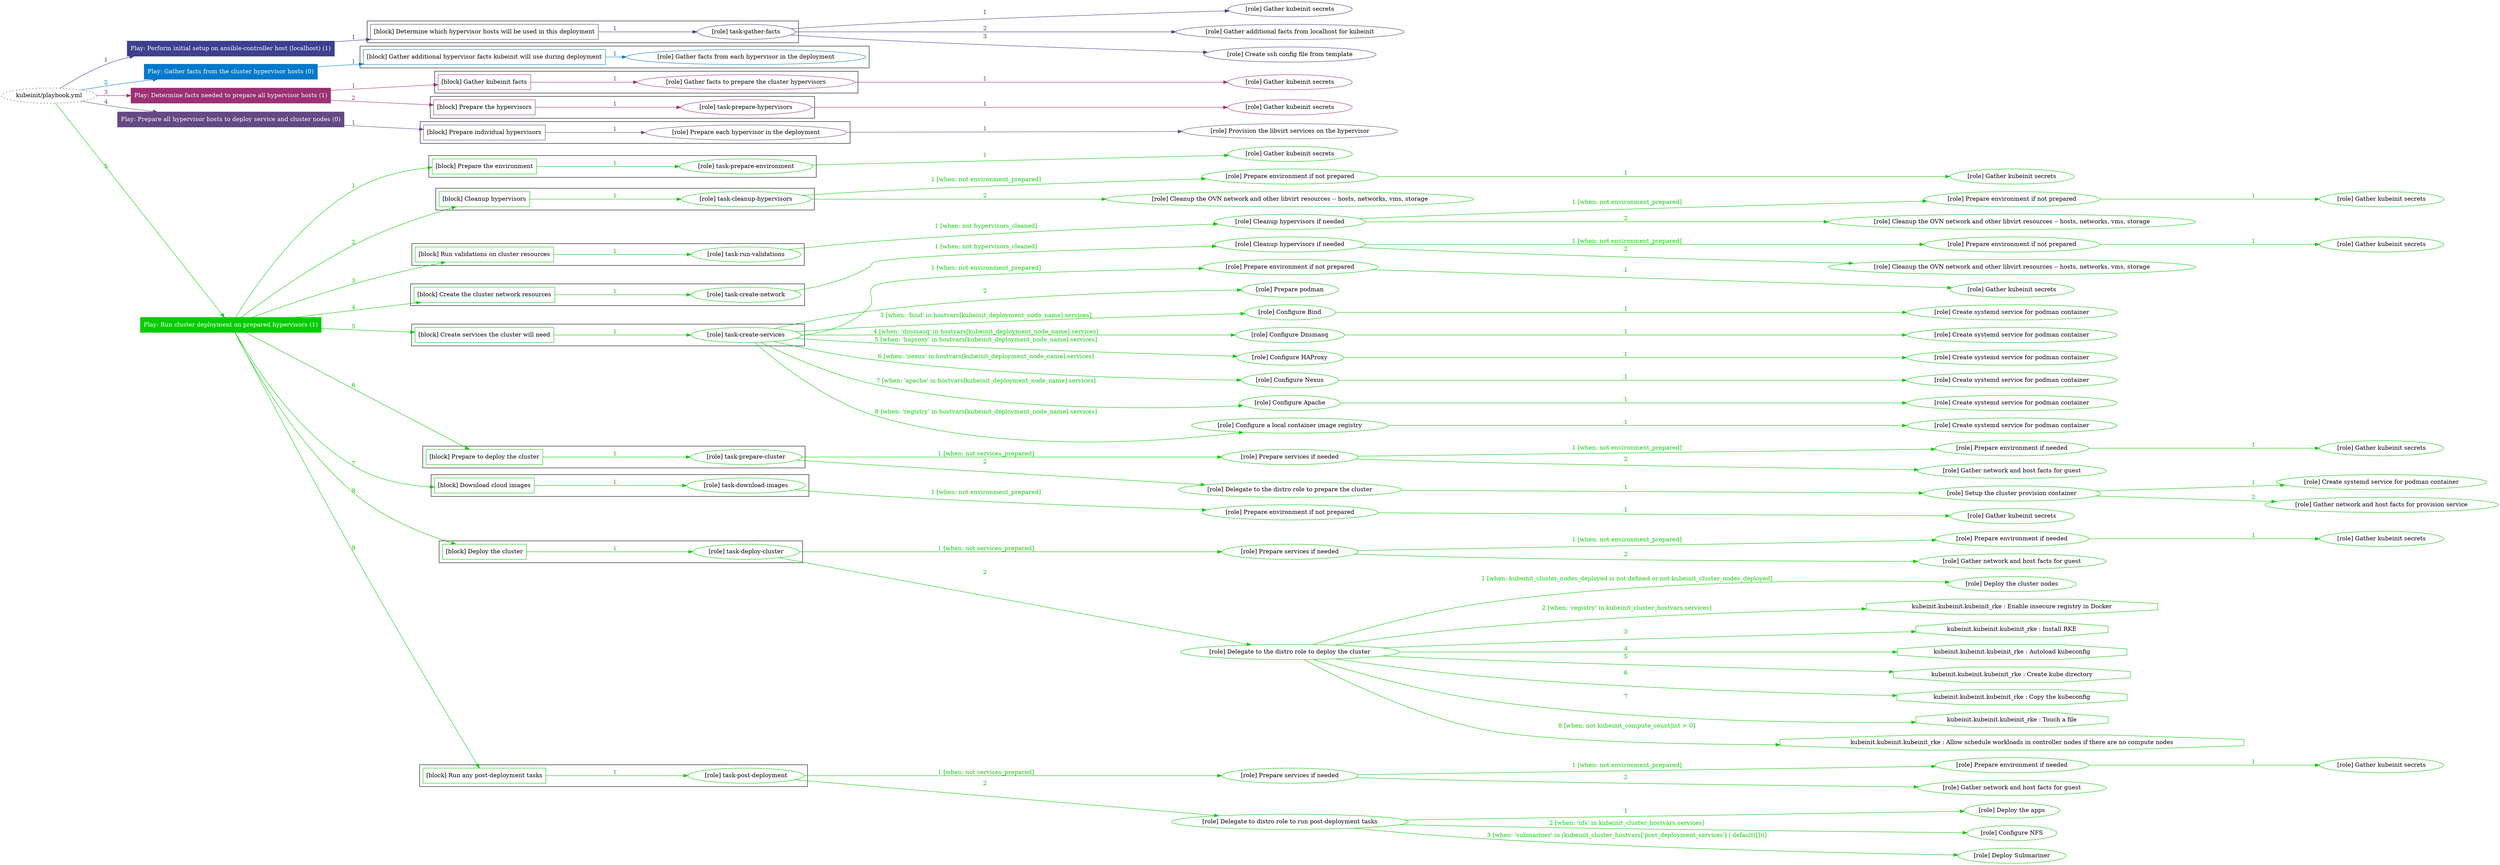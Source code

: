 digraph {
	graph [concentrate=true ordering=in rankdir=LR ratio=fill]
	edge [esep=5 sep=10]
	"kubeinit/playbook.yml" [URL="/home/runner/work/kubeinit/kubeinit/kubeinit/playbook.yml" id=playbook_dd13a96d style=dotted]
	play_e25d32f4 [label="Play: Perform initial setup on ansible-controller host (localhost) (1)" URL="/home/runner/work/kubeinit/kubeinit/kubeinit/playbook.yml" color="#3d408f" fontcolor="#ffffff" id=play_e25d32f4 shape=box style=filled tooltip=localhost]
	"kubeinit/playbook.yml" -> play_e25d32f4 [label="1 " color="#3d408f" fontcolor="#3d408f" id=edge_9eab0187 labeltooltip="1 " tooltip="1 "]
	subgraph "Gather kubeinit secrets" {
		role_1b310076 [label="[role] Gather kubeinit secrets" URL="/home/runner/.ansible/collections/ansible_collections/kubeinit/kubeinit/roles/kubeinit_prepare/tasks/build_hypervisors_group.yml" color="#3d408f" id=role_1b310076 tooltip="Gather kubeinit secrets"]
	}
	subgraph "Gather additional facts from localhost for kubeinit" {
		role_0626b41b [label="[role] Gather additional facts from localhost for kubeinit" URL="/home/runner/.ansible/collections/ansible_collections/kubeinit/kubeinit/roles/kubeinit_prepare/tasks/build_hypervisors_group.yml" color="#3d408f" id=role_0626b41b tooltip="Gather additional facts from localhost for kubeinit"]
	}
	subgraph "Create ssh config file from template" {
		role_d8219a87 [label="[role] Create ssh config file from template" URL="/home/runner/.ansible/collections/ansible_collections/kubeinit/kubeinit/roles/kubeinit_prepare/tasks/build_hypervisors_group.yml" color="#3d408f" id=role_d8219a87 tooltip="Create ssh config file from template"]
	}
	subgraph "task-gather-facts" {
		role_53ac47ba [label="[role] task-gather-facts" URL="/home/runner/work/kubeinit/kubeinit/kubeinit/playbook.yml" color="#3d408f" id=role_53ac47ba tooltip="task-gather-facts"]
		role_53ac47ba -> role_1b310076 [label="1 " color="#3d408f" fontcolor="#3d408f" id=edge_cb0bb672 labeltooltip="1 " tooltip="1 "]
		role_53ac47ba -> role_0626b41b [label="2 " color="#3d408f" fontcolor="#3d408f" id=edge_661fdeee labeltooltip="2 " tooltip="2 "]
		role_53ac47ba -> role_d8219a87 [label="3 " color="#3d408f" fontcolor="#3d408f" id=edge_c86cb7a0 labeltooltip="3 " tooltip="3 "]
	}
	subgraph "Play: Perform initial setup on ansible-controller host (localhost) (1)" {
		play_e25d32f4 -> block_6df4f574 [label=1 color="#3d408f" fontcolor="#3d408f" id=edge_d4992868 labeltooltip=1 tooltip=1]
		subgraph cluster_block_6df4f574 {
			block_6df4f574 [label="[block] Determine which hypervisor hosts will be used in this deployment" URL="/home/runner/work/kubeinit/kubeinit/kubeinit/playbook.yml" color="#3d408f" id=block_6df4f574 labeltooltip="Determine which hypervisor hosts will be used in this deployment" shape=box tooltip="Determine which hypervisor hosts will be used in this deployment"]
			block_6df4f574 -> role_53ac47ba [label="1 " color="#3d408f" fontcolor="#3d408f" id=edge_98d18f46 labeltooltip="1 " tooltip="1 "]
		}
	}
	play_30403b63 [label="Play: Gather facts from the cluster hypervisor hosts (0)" URL="/home/runner/work/kubeinit/kubeinit/kubeinit/playbook.yml" color="#0279ca" fontcolor="#ffffff" id=play_30403b63 shape=box style=filled tooltip="Play: Gather facts from the cluster hypervisor hosts (0)"]
	"kubeinit/playbook.yml" -> play_30403b63 [label="2 " color="#0279ca" fontcolor="#0279ca" id=edge_756dd18e labeltooltip="2 " tooltip="2 "]
	subgraph "Gather facts from each hypervisor in the deployment" {
		role_f71b6e38 [label="[role] Gather facts from each hypervisor in the deployment" URL="/home/runner/work/kubeinit/kubeinit/kubeinit/playbook.yml" color="#0279ca" id=role_f71b6e38 tooltip="Gather facts from each hypervisor in the deployment"]
	}
	subgraph "Play: Gather facts from the cluster hypervisor hosts (0)" {
		play_30403b63 -> block_ecac76cf [label=1 color="#0279ca" fontcolor="#0279ca" id=edge_14c921c5 labeltooltip=1 tooltip=1]
		subgraph cluster_block_ecac76cf {
			block_ecac76cf [label="[block] Gather additional hypervisor facts kubeinit will use during deployment" URL="/home/runner/work/kubeinit/kubeinit/kubeinit/playbook.yml" color="#0279ca" id=block_ecac76cf labeltooltip="Gather additional hypervisor facts kubeinit will use during deployment" shape=box tooltip="Gather additional hypervisor facts kubeinit will use during deployment"]
			block_ecac76cf -> role_f71b6e38 [label="1 " color="#0279ca" fontcolor="#0279ca" id=edge_95464d2c labeltooltip="1 " tooltip="1 "]
		}
	}
	play_ac4359e3 [label="Play: Determine facts needed to prepare all hypervisor hosts (1)" URL="/home/runner/work/kubeinit/kubeinit/kubeinit/playbook.yml" color="#9b3173" fontcolor="#ffffff" id=play_ac4359e3 shape=box style=filled tooltip=localhost]
	"kubeinit/playbook.yml" -> play_ac4359e3 [label="3 " color="#9b3173" fontcolor="#9b3173" id=edge_ea1613a5 labeltooltip="3 " tooltip="3 "]
	subgraph "Gather kubeinit secrets" {
		role_bec5accf [label="[role] Gather kubeinit secrets" URL="/home/runner/.ansible/collections/ansible_collections/kubeinit/kubeinit/roles/kubeinit_prepare/tasks/gather_kubeinit_facts.yml" color="#9b3173" id=role_bec5accf tooltip="Gather kubeinit secrets"]
	}
	subgraph "Gather facts to prepare the cluster hypervisors" {
		role_94c835c4 [label="[role] Gather facts to prepare the cluster hypervisors" URL="/home/runner/work/kubeinit/kubeinit/kubeinit/playbook.yml" color="#9b3173" id=role_94c835c4 tooltip="Gather facts to prepare the cluster hypervisors"]
		role_94c835c4 -> role_bec5accf [label="1 " color="#9b3173" fontcolor="#9b3173" id=edge_62f70eda labeltooltip="1 " tooltip="1 "]
	}
	subgraph "Gather kubeinit secrets" {
		role_8a5ec5af [label="[role] Gather kubeinit secrets" URL="/home/runner/.ansible/collections/ansible_collections/kubeinit/kubeinit/roles/kubeinit_prepare/tasks/gather_kubeinit_facts.yml" color="#9b3173" id=role_8a5ec5af tooltip="Gather kubeinit secrets"]
	}
	subgraph "task-prepare-hypervisors" {
		role_50a1b7f5 [label="[role] task-prepare-hypervisors" URL="/home/runner/work/kubeinit/kubeinit/kubeinit/playbook.yml" color="#9b3173" id=role_50a1b7f5 tooltip="task-prepare-hypervisors"]
		role_50a1b7f5 -> role_8a5ec5af [label="1 " color="#9b3173" fontcolor="#9b3173" id=edge_9314cab4 labeltooltip="1 " tooltip="1 "]
	}
	subgraph "Play: Determine facts needed to prepare all hypervisor hosts (1)" {
		play_ac4359e3 -> block_842f3a30 [label=1 color="#9b3173" fontcolor="#9b3173" id=edge_13ab1c92 labeltooltip=1 tooltip=1]
		subgraph cluster_block_842f3a30 {
			block_842f3a30 [label="[block] Gather kubeinit facts" URL="/home/runner/work/kubeinit/kubeinit/kubeinit/playbook.yml" color="#9b3173" id=block_842f3a30 labeltooltip="Gather kubeinit facts" shape=box tooltip="Gather kubeinit facts"]
			block_842f3a30 -> role_94c835c4 [label="1 " color="#9b3173" fontcolor="#9b3173" id=edge_0db02ead labeltooltip="1 " tooltip="1 "]
		}
		play_ac4359e3 -> block_37f26d23 [label=2 color="#9b3173" fontcolor="#9b3173" id=edge_3d7ee1e7 labeltooltip=2 tooltip=2]
		subgraph cluster_block_37f26d23 {
			block_37f26d23 [label="[block] Prepare the hypervisors" URL="/home/runner/work/kubeinit/kubeinit/kubeinit/playbook.yml" color="#9b3173" id=block_37f26d23 labeltooltip="Prepare the hypervisors" shape=box tooltip="Prepare the hypervisors"]
			block_37f26d23 -> role_50a1b7f5 [label="1 " color="#9b3173" fontcolor="#9b3173" id=edge_90ae55a8 labeltooltip="1 " tooltip="1 "]
		}
	}
	play_71723f31 [label="Play: Prepare all hypervisor hosts to deploy service and cluster nodes (0)" URL="/home/runner/work/kubeinit/kubeinit/kubeinit/playbook.yml" color="#644983" fontcolor="#ffffff" id=play_71723f31 shape=box style=filled tooltip="Play: Prepare all hypervisor hosts to deploy service and cluster nodes (0)"]
	"kubeinit/playbook.yml" -> play_71723f31 [label="4 " color="#644983" fontcolor="#644983" id=edge_8fbaa8e9 labeltooltip="4 " tooltip="4 "]
	subgraph "Provision the libvirt services on the hypervisor" {
		role_49337671 [label="[role] Provision the libvirt services on the hypervisor" URL="/home/runner/.ansible/collections/ansible_collections/kubeinit/kubeinit/roles/kubeinit_prepare/tasks/prepare_hypervisor.yml" color="#644983" id=role_49337671 tooltip="Provision the libvirt services on the hypervisor"]
	}
	subgraph "Prepare each hypervisor in the deployment" {
		role_d9871e44 [label="[role] Prepare each hypervisor in the deployment" URL="/home/runner/work/kubeinit/kubeinit/kubeinit/playbook.yml" color="#644983" id=role_d9871e44 tooltip="Prepare each hypervisor in the deployment"]
		role_d9871e44 -> role_49337671 [label="1 " color="#644983" fontcolor="#644983" id=edge_de97b7fc labeltooltip="1 " tooltip="1 "]
	}
	subgraph "Play: Prepare all hypervisor hosts to deploy service and cluster nodes (0)" {
		play_71723f31 -> block_5c694257 [label=1 color="#644983" fontcolor="#644983" id=edge_bfb4a1b1 labeltooltip=1 tooltip=1]
		subgraph cluster_block_5c694257 {
			block_5c694257 [label="[block] Prepare individual hypervisors" URL="/home/runner/work/kubeinit/kubeinit/kubeinit/playbook.yml" color="#644983" id=block_5c694257 labeltooltip="Prepare individual hypervisors" shape=box tooltip="Prepare individual hypervisors"]
			block_5c694257 -> role_d9871e44 [label="1 " color="#644983" fontcolor="#644983" id=edge_be101129 labeltooltip="1 " tooltip="1 "]
		}
	}
	play_550b7b8a [label="Play: Run cluster deployment on prepared hypervisors (1)" URL="/home/runner/work/kubeinit/kubeinit/kubeinit/playbook.yml" color="#06cb01" fontcolor="#ffffff" id=play_550b7b8a shape=box style=filled tooltip=localhost]
	"kubeinit/playbook.yml" -> play_550b7b8a [label="5 " color="#06cb01" fontcolor="#06cb01" id=edge_cf6b398d labeltooltip="5 " tooltip="5 "]
	subgraph "Gather kubeinit secrets" {
		role_6b8bce47 [label="[role] Gather kubeinit secrets" URL="/home/runner/.ansible/collections/ansible_collections/kubeinit/kubeinit/roles/kubeinit_prepare/tasks/gather_kubeinit_facts.yml" color="#06cb01" id=role_6b8bce47 tooltip="Gather kubeinit secrets"]
	}
	subgraph "task-prepare-environment" {
		role_635d8f4b [label="[role] task-prepare-environment" URL="/home/runner/work/kubeinit/kubeinit/kubeinit/playbook.yml" color="#06cb01" id=role_635d8f4b tooltip="task-prepare-environment"]
		role_635d8f4b -> role_6b8bce47 [label="1 " color="#06cb01" fontcolor="#06cb01" id=edge_530f541a labeltooltip="1 " tooltip="1 "]
	}
	subgraph "Gather kubeinit secrets" {
		role_cd2cf5df [label="[role] Gather kubeinit secrets" URL="/home/runner/.ansible/collections/ansible_collections/kubeinit/kubeinit/roles/kubeinit_prepare/tasks/gather_kubeinit_facts.yml" color="#06cb01" id=role_cd2cf5df tooltip="Gather kubeinit secrets"]
	}
	subgraph "Prepare environment if not prepared" {
		role_f3292e38 [label="[role] Prepare environment if not prepared" URL="/home/runner/.ansible/collections/ansible_collections/kubeinit/kubeinit/roles/kubeinit_prepare/tasks/cleanup_hypervisors.yml" color="#06cb01" id=role_f3292e38 tooltip="Prepare environment if not prepared"]
		role_f3292e38 -> role_cd2cf5df [label="1 " color="#06cb01" fontcolor="#06cb01" id=edge_21ce8d68 labeltooltip="1 " tooltip="1 "]
	}
	subgraph "Cleanup the OVN network and other libvirt resources -- hosts, networks, vms, storage" {
		role_efd11728 [label="[role] Cleanup the OVN network and other libvirt resources -- hosts, networks, vms, storage" URL="/home/runner/.ansible/collections/ansible_collections/kubeinit/kubeinit/roles/kubeinit_prepare/tasks/cleanup_hypervisors.yml" color="#06cb01" id=role_efd11728 tooltip="Cleanup the OVN network and other libvirt resources -- hosts, networks, vms, storage"]
	}
	subgraph "task-cleanup-hypervisors" {
		role_32f7c464 [label="[role] task-cleanup-hypervisors" URL="/home/runner/work/kubeinit/kubeinit/kubeinit/playbook.yml" color="#06cb01" id=role_32f7c464 tooltip="task-cleanup-hypervisors"]
		role_32f7c464 -> role_f3292e38 [label="1 [when: not environment_prepared]" color="#06cb01" fontcolor="#06cb01" id=edge_bd716f53 labeltooltip="1 [when: not environment_prepared]" tooltip="1 [when: not environment_prepared]"]
		role_32f7c464 -> role_efd11728 [label="2 " color="#06cb01" fontcolor="#06cb01" id=edge_d58b886f labeltooltip="2 " tooltip="2 "]
	}
	subgraph "Gather kubeinit secrets" {
		role_21447e34 [label="[role] Gather kubeinit secrets" URL="/home/runner/.ansible/collections/ansible_collections/kubeinit/kubeinit/roles/kubeinit_prepare/tasks/gather_kubeinit_facts.yml" color="#06cb01" id=role_21447e34 tooltip="Gather kubeinit secrets"]
	}
	subgraph "Prepare environment if not prepared" {
		role_13b712a5 [label="[role] Prepare environment if not prepared" URL="/home/runner/.ansible/collections/ansible_collections/kubeinit/kubeinit/roles/kubeinit_prepare/tasks/cleanup_hypervisors.yml" color="#06cb01" id=role_13b712a5 tooltip="Prepare environment if not prepared"]
		role_13b712a5 -> role_21447e34 [label="1 " color="#06cb01" fontcolor="#06cb01" id=edge_1f409f84 labeltooltip="1 " tooltip="1 "]
	}
	subgraph "Cleanup the OVN network and other libvirt resources -- hosts, networks, vms, storage" {
		role_5379f30f [label="[role] Cleanup the OVN network and other libvirt resources -- hosts, networks, vms, storage" URL="/home/runner/.ansible/collections/ansible_collections/kubeinit/kubeinit/roles/kubeinit_prepare/tasks/cleanup_hypervisors.yml" color="#06cb01" id=role_5379f30f tooltip="Cleanup the OVN network and other libvirt resources -- hosts, networks, vms, storage"]
	}
	subgraph "Cleanup hypervisors if needed" {
		role_7c046f66 [label="[role] Cleanup hypervisors if needed" URL="/home/runner/.ansible/collections/ansible_collections/kubeinit/kubeinit/roles/kubeinit_validations/tasks/main.yml" color="#06cb01" id=role_7c046f66 tooltip="Cleanup hypervisors if needed"]
		role_7c046f66 -> role_13b712a5 [label="1 [when: not environment_prepared]" color="#06cb01" fontcolor="#06cb01" id=edge_dca752ed labeltooltip="1 [when: not environment_prepared]" tooltip="1 [when: not environment_prepared]"]
		role_7c046f66 -> role_5379f30f [label="2 " color="#06cb01" fontcolor="#06cb01" id=edge_1900b25a labeltooltip="2 " tooltip="2 "]
	}
	subgraph "task-run-validations" {
		role_aa4e4570 [label="[role] task-run-validations" URL="/home/runner/work/kubeinit/kubeinit/kubeinit/playbook.yml" color="#06cb01" id=role_aa4e4570 tooltip="task-run-validations"]
		role_aa4e4570 -> role_7c046f66 [label="1 [when: not hypervisors_cleaned]" color="#06cb01" fontcolor="#06cb01" id=edge_21a1d8b5 labeltooltip="1 [when: not hypervisors_cleaned]" tooltip="1 [when: not hypervisors_cleaned]"]
	}
	subgraph "Gather kubeinit secrets" {
		role_4282fad2 [label="[role] Gather kubeinit secrets" URL="/home/runner/.ansible/collections/ansible_collections/kubeinit/kubeinit/roles/kubeinit_prepare/tasks/gather_kubeinit_facts.yml" color="#06cb01" id=role_4282fad2 tooltip="Gather kubeinit secrets"]
	}
	subgraph "Prepare environment if not prepared" {
		role_b43d75c7 [label="[role] Prepare environment if not prepared" URL="/home/runner/.ansible/collections/ansible_collections/kubeinit/kubeinit/roles/kubeinit_prepare/tasks/cleanup_hypervisors.yml" color="#06cb01" id=role_b43d75c7 tooltip="Prepare environment if not prepared"]
		role_b43d75c7 -> role_4282fad2 [label="1 " color="#06cb01" fontcolor="#06cb01" id=edge_94349e9b labeltooltip="1 " tooltip="1 "]
	}
	subgraph "Cleanup the OVN network and other libvirt resources -- hosts, networks, vms, storage" {
		role_aba0a3f5 [label="[role] Cleanup the OVN network and other libvirt resources -- hosts, networks, vms, storage" URL="/home/runner/.ansible/collections/ansible_collections/kubeinit/kubeinit/roles/kubeinit_prepare/tasks/cleanup_hypervisors.yml" color="#06cb01" id=role_aba0a3f5 tooltip="Cleanup the OVN network and other libvirt resources -- hosts, networks, vms, storage"]
	}
	subgraph "Cleanup hypervisors if needed" {
		role_3d246b2a [label="[role] Cleanup hypervisors if needed" URL="/home/runner/.ansible/collections/ansible_collections/kubeinit/kubeinit/roles/kubeinit_libvirt/tasks/create_network.yml" color="#06cb01" id=role_3d246b2a tooltip="Cleanup hypervisors if needed"]
		role_3d246b2a -> role_b43d75c7 [label="1 [when: not environment_prepared]" color="#06cb01" fontcolor="#06cb01" id=edge_2ededbf6 labeltooltip="1 [when: not environment_prepared]" tooltip="1 [when: not environment_prepared]"]
		role_3d246b2a -> role_aba0a3f5 [label="2 " color="#06cb01" fontcolor="#06cb01" id=edge_8f486ccd labeltooltip="2 " tooltip="2 "]
	}
	subgraph "task-create-network" {
		role_0274b2ff [label="[role] task-create-network" URL="/home/runner/work/kubeinit/kubeinit/kubeinit/playbook.yml" color="#06cb01" id=role_0274b2ff tooltip="task-create-network"]
		role_0274b2ff -> role_3d246b2a [label="1 [when: not hypervisors_cleaned]" color="#06cb01" fontcolor="#06cb01" id=edge_020156b6 labeltooltip="1 [when: not hypervisors_cleaned]" tooltip="1 [when: not hypervisors_cleaned]"]
	}
	subgraph "Gather kubeinit secrets" {
		role_c05daab5 [label="[role] Gather kubeinit secrets" URL="/home/runner/.ansible/collections/ansible_collections/kubeinit/kubeinit/roles/kubeinit_prepare/tasks/gather_kubeinit_facts.yml" color="#06cb01" id=role_c05daab5 tooltip="Gather kubeinit secrets"]
	}
	subgraph "Prepare environment if not prepared" {
		role_e8301643 [label="[role] Prepare environment if not prepared" URL="/home/runner/.ansible/collections/ansible_collections/kubeinit/kubeinit/roles/kubeinit_services/tasks/main.yml" color="#06cb01" id=role_e8301643 tooltip="Prepare environment if not prepared"]
		role_e8301643 -> role_c05daab5 [label="1 " color="#06cb01" fontcolor="#06cb01" id=edge_bae2ee87 labeltooltip="1 " tooltip="1 "]
	}
	subgraph "Prepare podman" {
		role_98c6c895 [label="[role] Prepare podman" URL="/home/runner/.ansible/collections/ansible_collections/kubeinit/kubeinit/roles/kubeinit_services/tasks/00_create_service_pod.yml" color="#06cb01" id=role_98c6c895 tooltip="Prepare podman"]
	}
	subgraph "Create systemd service for podman container" {
		role_3098ed1c [label="[role] Create systemd service for podman container" URL="/home/runner/.ansible/collections/ansible_collections/kubeinit/kubeinit/roles/kubeinit_bind/tasks/main.yml" color="#06cb01" id=role_3098ed1c tooltip="Create systemd service for podman container"]
	}
	subgraph "Configure Bind" {
		role_5cdee46c [label="[role] Configure Bind" URL="/home/runner/.ansible/collections/ansible_collections/kubeinit/kubeinit/roles/kubeinit_services/tasks/start_services_containers.yml" color="#06cb01" id=role_5cdee46c tooltip="Configure Bind"]
		role_5cdee46c -> role_3098ed1c [label="1 " color="#06cb01" fontcolor="#06cb01" id=edge_5652b839 labeltooltip="1 " tooltip="1 "]
	}
	subgraph "Create systemd service for podman container" {
		role_76da8dbd [label="[role] Create systemd service for podman container" URL="/home/runner/.ansible/collections/ansible_collections/kubeinit/kubeinit/roles/kubeinit_dnsmasq/tasks/main.yml" color="#06cb01" id=role_76da8dbd tooltip="Create systemd service for podman container"]
	}
	subgraph "Configure Dnsmasq" {
		role_90fa0e0d [label="[role] Configure Dnsmasq" URL="/home/runner/.ansible/collections/ansible_collections/kubeinit/kubeinit/roles/kubeinit_services/tasks/start_services_containers.yml" color="#06cb01" id=role_90fa0e0d tooltip="Configure Dnsmasq"]
		role_90fa0e0d -> role_76da8dbd [label="1 " color="#06cb01" fontcolor="#06cb01" id=edge_bae96077 labeltooltip="1 " tooltip="1 "]
	}
	subgraph "Create systemd service for podman container" {
		role_b7976cc0 [label="[role] Create systemd service for podman container" URL="/home/runner/.ansible/collections/ansible_collections/kubeinit/kubeinit/roles/kubeinit_haproxy/tasks/main.yml" color="#06cb01" id=role_b7976cc0 tooltip="Create systemd service for podman container"]
	}
	subgraph "Configure HAProxy" {
		role_0bd14f9a [label="[role] Configure HAProxy" URL="/home/runner/.ansible/collections/ansible_collections/kubeinit/kubeinit/roles/kubeinit_services/tasks/start_services_containers.yml" color="#06cb01" id=role_0bd14f9a tooltip="Configure HAProxy"]
		role_0bd14f9a -> role_b7976cc0 [label="1 " color="#06cb01" fontcolor="#06cb01" id=edge_79456227 labeltooltip="1 " tooltip="1 "]
	}
	subgraph "Create systemd service for podman container" {
		role_4bc25ca9 [label="[role] Create systemd service for podman container" URL="/home/runner/.ansible/collections/ansible_collections/kubeinit/kubeinit/roles/kubeinit_nexus/tasks/main.yml" color="#06cb01" id=role_4bc25ca9 tooltip="Create systemd service for podman container"]
	}
	subgraph "Configure Nexus" {
		role_61630f6d [label="[role] Configure Nexus" URL="/home/runner/.ansible/collections/ansible_collections/kubeinit/kubeinit/roles/kubeinit_services/tasks/start_services_containers.yml" color="#06cb01" id=role_61630f6d tooltip="Configure Nexus"]
		role_61630f6d -> role_4bc25ca9 [label="1 " color="#06cb01" fontcolor="#06cb01" id=edge_d4611345 labeltooltip="1 " tooltip="1 "]
	}
	subgraph "Create systemd service for podman container" {
		role_e69484e1 [label="[role] Create systemd service for podman container" URL="/home/runner/.ansible/collections/ansible_collections/kubeinit/kubeinit/roles/kubeinit_apache/tasks/main.yml" color="#06cb01" id=role_e69484e1 tooltip="Create systemd service for podman container"]
	}
	subgraph "Configure Apache" {
		role_3775d50b [label="[role] Configure Apache" URL="/home/runner/.ansible/collections/ansible_collections/kubeinit/kubeinit/roles/kubeinit_services/tasks/start_services_containers.yml" color="#06cb01" id=role_3775d50b tooltip="Configure Apache"]
		role_3775d50b -> role_e69484e1 [label="1 " color="#06cb01" fontcolor="#06cb01" id=edge_d2100e0b labeltooltip="1 " tooltip="1 "]
	}
	subgraph "Create systemd service for podman container" {
		role_d153fef6 [label="[role] Create systemd service for podman container" URL="/home/runner/.ansible/collections/ansible_collections/kubeinit/kubeinit/roles/kubeinit_registry/tasks/main.yml" color="#06cb01" id=role_d153fef6 tooltip="Create systemd service for podman container"]
	}
	subgraph "Configure a local container image registry" {
		role_6b581653 [label="[role] Configure a local container image registry" URL="/home/runner/.ansible/collections/ansible_collections/kubeinit/kubeinit/roles/kubeinit_services/tasks/start_services_containers.yml" color="#06cb01" id=role_6b581653 tooltip="Configure a local container image registry"]
		role_6b581653 -> role_d153fef6 [label="1 " color="#06cb01" fontcolor="#06cb01" id=edge_964ce1e2 labeltooltip="1 " tooltip="1 "]
	}
	subgraph "task-create-services" {
		role_8f95aa67 [label="[role] task-create-services" URL="/home/runner/work/kubeinit/kubeinit/kubeinit/playbook.yml" color="#06cb01" id=role_8f95aa67 tooltip="task-create-services"]
		role_8f95aa67 -> role_e8301643 [label="1 [when: not environment_prepared]" color="#06cb01" fontcolor="#06cb01" id=edge_6e634d29 labeltooltip="1 [when: not environment_prepared]" tooltip="1 [when: not environment_prepared]"]
		role_8f95aa67 -> role_98c6c895 [label="2 " color="#06cb01" fontcolor="#06cb01" id=edge_59552a9c labeltooltip="2 " tooltip="2 "]
		role_8f95aa67 -> role_5cdee46c [label="3 [when: 'bind' in hostvars[kubeinit_deployment_node_name].services]" color="#06cb01" fontcolor="#06cb01" id=edge_73f93022 labeltooltip="3 [when: 'bind' in hostvars[kubeinit_deployment_node_name].services]" tooltip="3 [when: 'bind' in hostvars[kubeinit_deployment_node_name].services]"]
		role_8f95aa67 -> role_90fa0e0d [label="4 [when: 'dnsmasq' in hostvars[kubeinit_deployment_node_name].services]" color="#06cb01" fontcolor="#06cb01" id=edge_fd8c4439 labeltooltip="4 [when: 'dnsmasq' in hostvars[kubeinit_deployment_node_name].services]" tooltip="4 [when: 'dnsmasq' in hostvars[kubeinit_deployment_node_name].services]"]
		role_8f95aa67 -> role_0bd14f9a [label="5 [when: 'haproxy' in hostvars[kubeinit_deployment_node_name].services]" color="#06cb01" fontcolor="#06cb01" id=edge_ba01947f labeltooltip="5 [when: 'haproxy' in hostvars[kubeinit_deployment_node_name].services]" tooltip="5 [when: 'haproxy' in hostvars[kubeinit_deployment_node_name].services]"]
		role_8f95aa67 -> role_61630f6d [label="6 [when: 'nexus' in hostvars[kubeinit_deployment_node_name].services]" color="#06cb01" fontcolor="#06cb01" id=edge_2e5d860f labeltooltip="6 [when: 'nexus' in hostvars[kubeinit_deployment_node_name].services]" tooltip="6 [when: 'nexus' in hostvars[kubeinit_deployment_node_name].services]"]
		role_8f95aa67 -> role_3775d50b [label="7 [when: 'apache' in hostvars[kubeinit_deployment_node_name].services]" color="#06cb01" fontcolor="#06cb01" id=edge_f37f9d04 labeltooltip="7 [when: 'apache' in hostvars[kubeinit_deployment_node_name].services]" tooltip="7 [when: 'apache' in hostvars[kubeinit_deployment_node_name].services]"]
		role_8f95aa67 -> role_6b581653 [label="8 [when: 'registry' in hostvars[kubeinit_deployment_node_name].services]" color="#06cb01" fontcolor="#06cb01" id=edge_9e5ece16 labeltooltip="8 [when: 'registry' in hostvars[kubeinit_deployment_node_name].services]" tooltip="8 [when: 'registry' in hostvars[kubeinit_deployment_node_name].services]"]
	}
	subgraph "Gather kubeinit secrets" {
		role_db24503e [label="[role] Gather kubeinit secrets" URL="/home/runner/.ansible/collections/ansible_collections/kubeinit/kubeinit/roles/kubeinit_prepare/tasks/gather_kubeinit_facts.yml" color="#06cb01" id=role_db24503e tooltip="Gather kubeinit secrets"]
	}
	subgraph "Prepare environment if needed" {
		role_b2d9893e [label="[role] Prepare environment if needed" URL="/home/runner/.ansible/collections/ansible_collections/kubeinit/kubeinit/roles/kubeinit_services/tasks/prepare_services.yml" color="#06cb01" id=role_b2d9893e tooltip="Prepare environment if needed"]
		role_b2d9893e -> role_db24503e [label="1 " color="#06cb01" fontcolor="#06cb01" id=edge_1a08d63c labeltooltip="1 " tooltip="1 "]
	}
	subgraph "Gather network and host facts for guest" {
		role_e38627a0 [label="[role] Gather network and host facts for guest" URL="/home/runner/.ansible/collections/ansible_collections/kubeinit/kubeinit/roles/kubeinit_services/tasks/prepare_services.yml" color="#06cb01" id=role_e38627a0 tooltip="Gather network and host facts for guest"]
	}
	subgraph "Prepare services if needed" {
		role_9089a215 [label="[role] Prepare services if needed" URL="/home/runner/.ansible/collections/ansible_collections/kubeinit/kubeinit/roles/kubeinit_prepare/tasks/prepare_cluster.yml" color="#06cb01" id=role_9089a215 tooltip="Prepare services if needed"]
		role_9089a215 -> role_b2d9893e [label="1 [when: not environment_prepared]" color="#06cb01" fontcolor="#06cb01" id=edge_57ecd66a labeltooltip="1 [when: not environment_prepared]" tooltip="1 [when: not environment_prepared]"]
		role_9089a215 -> role_e38627a0 [label="2 " color="#06cb01" fontcolor="#06cb01" id=edge_08ec04ba labeltooltip="2 " tooltip="2 "]
	}
	subgraph "Create systemd service for podman container" {
		role_94ec8fda [label="[role] Create systemd service for podman container" URL="/home/runner/.ansible/collections/ansible_collections/kubeinit/kubeinit/roles/kubeinit_services/tasks/create_provision_container.yml" color="#06cb01" id=role_94ec8fda tooltip="Create systemd service for podman container"]
	}
	subgraph "Gather network and host facts for provision service" {
		role_8a225750 [label="[role] Gather network and host facts for provision service" URL="/home/runner/.ansible/collections/ansible_collections/kubeinit/kubeinit/roles/kubeinit_services/tasks/create_provision_container.yml" color="#06cb01" id=role_8a225750 tooltip="Gather network and host facts for provision service"]
	}
	subgraph "Setup the cluster provision container" {
		role_fecbeeef [label="[role] Setup the cluster provision container" URL="/home/runner/.ansible/collections/ansible_collections/kubeinit/kubeinit/roles/kubeinit_rke/tasks/prepare_cluster.yml" color="#06cb01" id=role_fecbeeef tooltip="Setup the cluster provision container"]
		role_fecbeeef -> role_94ec8fda [label="1 " color="#06cb01" fontcolor="#06cb01" id=edge_a53658f4 labeltooltip="1 " tooltip="1 "]
		role_fecbeeef -> role_8a225750 [label="2 " color="#06cb01" fontcolor="#06cb01" id=edge_27d75197 labeltooltip="2 " tooltip="2 "]
	}
	subgraph "Delegate to the distro role to prepare the cluster" {
		role_8c04a155 [label="[role] Delegate to the distro role to prepare the cluster" URL="/home/runner/.ansible/collections/ansible_collections/kubeinit/kubeinit/roles/kubeinit_prepare/tasks/prepare_cluster.yml" color="#06cb01" id=role_8c04a155 tooltip="Delegate to the distro role to prepare the cluster"]
		role_8c04a155 -> role_fecbeeef [label="1 " color="#06cb01" fontcolor="#06cb01" id=edge_f12884cf labeltooltip="1 " tooltip="1 "]
	}
	subgraph "task-prepare-cluster" {
		role_a7338d78 [label="[role] task-prepare-cluster" URL="/home/runner/work/kubeinit/kubeinit/kubeinit/playbook.yml" color="#06cb01" id=role_a7338d78 tooltip="task-prepare-cluster"]
		role_a7338d78 -> role_9089a215 [label="1 [when: not services_prepared]" color="#06cb01" fontcolor="#06cb01" id=edge_9d4aba20 labeltooltip="1 [when: not services_prepared]" tooltip="1 [when: not services_prepared]"]
		role_a7338d78 -> role_8c04a155 [label="2 " color="#06cb01" fontcolor="#06cb01" id=edge_791b8ff3 labeltooltip="2 " tooltip="2 "]
	}
	subgraph "Gather kubeinit secrets" {
		role_8d13515a [label="[role] Gather kubeinit secrets" URL="/home/runner/.ansible/collections/ansible_collections/kubeinit/kubeinit/roles/kubeinit_prepare/tasks/gather_kubeinit_facts.yml" color="#06cb01" id=role_8d13515a tooltip="Gather kubeinit secrets"]
	}
	subgraph "Prepare environment if not prepared" {
		role_bfc08fc5 [label="[role] Prepare environment if not prepared" URL="/home/runner/.ansible/collections/ansible_collections/kubeinit/kubeinit/roles/kubeinit_libvirt/tasks/download_cloud_images.yml" color="#06cb01" id=role_bfc08fc5 tooltip="Prepare environment if not prepared"]
		role_bfc08fc5 -> role_8d13515a [label="1 " color="#06cb01" fontcolor="#06cb01" id=edge_9a73efa1 labeltooltip="1 " tooltip="1 "]
	}
	subgraph "task-download-images" {
		role_dab424df [label="[role] task-download-images" URL="/home/runner/work/kubeinit/kubeinit/kubeinit/playbook.yml" color="#06cb01" id=role_dab424df tooltip="task-download-images"]
		role_dab424df -> role_bfc08fc5 [label="1 [when: not environment_prepared]" color="#06cb01" fontcolor="#06cb01" id=edge_2969e6b1 labeltooltip="1 [when: not environment_prepared]" tooltip="1 [when: not environment_prepared]"]
	}
	subgraph "Gather kubeinit secrets" {
		role_dcf8c28b [label="[role] Gather kubeinit secrets" URL="/home/runner/.ansible/collections/ansible_collections/kubeinit/kubeinit/roles/kubeinit_prepare/tasks/gather_kubeinit_facts.yml" color="#06cb01" id=role_dcf8c28b tooltip="Gather kubeinit secrets"]
	}
	subgraph "Prepare environment if needed" {
		role_988ef08d [label="[role] Prepare environment if needed" URL="/home/runner/.ansible/collections/ansible_collections/kubeinit/kubeinit/roles/kubeinit_services/tasks/prepare_services.yml" color="#06cb01" id=role_988ef08d tooltip="Prepare environment if needed"]
		role_988ef08d -> role_dcf8c28b [label="1 " color="#06cb01" fontcolor="#06cb01" id=edge_ae1d56b0 labeltooltip="1 " tooltip="1 "]
	}
	subgraph "Gather network and host facts for guest" {
		role_d1467898 [label="[role] Gather network and host facts for guest" URL="/home/runner/.ansible/collections/ansible_collections/kubeinit/kubeinit/roles/kubeinit_services/tasks/prepare_services.yml" color="#06cb01" id=role_d1467898 tooltip="Gather network and host facts for guest"]
	}
	subgraph "Prepare services if needed" {
		role_54bc111b [label="[role] Prepare services if needed" URL="/home/runner/.ansible/collections/ansible_collections/kubeinit/kubeinit/roles/kubeinit_prepare/tasks/deploy_cluster.yml" color="#06cb01" id=role_54bc111b tooltip="Prepare services if needed"]
		role_54bc111b -> role_988ef08d [label="1 [when: not environment_prepared]" color="#06cb01" fontcolor="#06cb01" id=edge_9ee76673 labeltooltip="1 [when: not environment_prepared]" tooltip="1 [when: not environment_prepared]"]
		role_54bc111b -> role_d1467898 [label="2 " color="#06cb01" fontcolor="#06cb01" id=edge_21c8e8d1 labeltooltip="2 " tooltip="2 "]
	}
	subgraph "Deploy the cluster nodes" {
		role_72cf9a01 [label="[role] Deploy the cluster nodes" URL="/home/runner/.ansible/collections/ansible_collections/kubeinit/kubeinit/roles/kubeinit_rke/tasks/main.yml" color="#06cb01" id=role_72cf9a01 tooltip="Deploy the cluster nodes"]
	}
	subgraph "Delegate to the distro role to deploy the cluster" {
		role_7f4633de [label="[role] Delegate to the distro role to deploy the cluster" URL="/home/runner/.ansible/collections/ansible_collections/kubeinit/kubeinit/roles/kubeinit_prepare/tasks/deploy_cluster.yml" color="#06cb01" id=role_7f4633de tooltip="Delegate to the distro role to deploy the cluster"]
		role_7f4633de -> role_72cf9a01 [label="1 [when: kubeinit_cluster_nodes_deployed is not defined or not kubeinit_cluster_nodes_deployed]" color="#06cb01" fontcolor="#06cb01" id=edge_2557b360 labeltooltip="1 [when: kubeinit_cluster_nodes_deployed is not defined or not kubeinit_cluster_nodes_deployed]" tooltip="1 [when: kubeinit_cluster_nodes_deployed is not defined or not kubeinit_cluster_nodes_deployed]"]
		task_fea1be7a [label="kubeinit.kubeinit.kubeinit_rke : Enable insecure registry in Docker" URL="/home/runner/.ansible/collections/ansible_collections/kubeinit/kubeinit/roles/kubeinit_rke/tasks/main.yml" color="#06cb01" id=task_fea1be7a shape=octagon tooltip="kubeinit.kubeinit.kubeinit_rke : Enable insecure registry in Docker"]
		role_7f4633de -> task_fea1be7a [label="2 [when: 'registry' in kubeinit_cluster_hostvars.services]" color="#06cb01" fontcolor="#06cb01" id=edge_38cc1e55 labeltooltip="2 [when: 'registry' in kubeinit_cluster_hostvars.services]" tooltip="2 [when: 'registry' in kubeinit_cluster_hostvars.services]"]
		task_e9f11750 [label="kubeinit.kubeinit.kubeinit_rke : Install RKE" URL="/home/runner/.ansible/collections/ansible_collections/kubeinit/kubeinit/roles/kubeinit_rke/tasks/main.yml" color="#06cb01" id=task_e9f11750 shape=octagon tooltip="kubeinit.kubeinit.kubeinit_rke : Install RKE"]
		role_7f4633de -> task_e9f11750 [label="3 " color="#06cb01" fontcolor="#06cb01" id=edge_ffa6f467 labeltooltip="3 " tooltip="3 "]
		task_c6167342 [label="kubeinit.kubeinit.kubeinit_rke : Autoload kubeconfig" URL="/home/runner/.ansible/collections/ansible_collections/kubeinit/kubeinit/roles/kubeinit_rke/tasks/main.yml" color="#06cb01" id=task_c6167342 shape=octagon tooltip="kubeinit.kubeinit.kubeinit_rke : Autoload kubeconfig"]
		role_7f4633de -> task_c6167342 [label="4 " color="#06cb01" fontcolor="#06cb01" id=edge_bd31e387 labeltooltip="4 " tooltip="4 "]
		task_8adf9b54 [label="kubeinit.kubeinit.kubeinit_rke : Create kube directory" URL="/home/runner/.ansible/collections/ansible_collections/kubeinit/kubeinit/roles/kubeinit_rke/tasks/main.yml" color="#06cb01" id=task_8adf9b54 shape=octagon tooltip="kubeinit.kubeinit.kubeinit_rke : Create kube directory"]
		role_7f4633de -> task_8adf9b54 [label="5 " color="#06cb01" fontcolor="#06cb01" id=edge_416a06ec labeltooltip="5 " tooltip="5 "]
		task_92b5010a [label="kubeinit.kubeinit.kubeinit_rke : Copy the kubeconfig" URL="/home/runner/.ansible/collections/ansible_collections/kubeinit/kubeinit/roles/kubeinit_rke/tasks/main.yml" color="#06cb01" id=task_92b5010a shape=octagon tooltip="kubeinit.kubeinit.kubeinit_rke : Copy the kubeconfig"]
		role_7f4633de -> task_92b5010a [label="6 " color="#06cb01" fontcolor="#06cb01" id=edge_bbe53250 labeltooltip="6 " tooltip="6 "]
		task_9cd7bdaf [label="kubeinit.kubeinit.kubeinit_rke : Touch a file" URL="/home/runner/.ansible/collections/ansible_collections/kubeinit/kubeinit/roles/kubeinit_rke/tasks/main.yml" color="#06cb01" id=task_9cd7bdaf shape=octagon tooltip="kubeinit.kubeinit.kubeinit_rke : Touch a file"]
		role_7f4633de -> task_9cd7bdaf [label="7 " color="#06cb01" fontcolor="#06cb01" id=edge_3d4feecd labeltooltip="7 " tooltip="7 "]
		task_a29c01b6 [label="kubeinit.kubeinit.kubeinit_rke : Allow schedule workloads in controller nodes if there are no compute nodes" URL="/home/runner/.ansible/collections/ansible_collections/kubeinit/kubeinit/roles/kubeinit_rke/tasks/main.yml" color="#06cb01" id=task_a29c01b6 shape=octagon tooltip="kubeinit.kubeinit.kubeinit_rke : Allow schedule workloads in controller nodes if there are no compute nodes"]
		role_7f4633de -> task_a29c01b6 [label="8 [when: not kubeinit_compute_count|int > 0]" color="#06cb01" fontcolor="#06cb01" id=edge_021a4e85 labeltooltip="8 [when: not kubeinit_compute_count|int > 0]" tooltip="8 [when: not kubeinit_compute_count|int > 0]"]
	}
	subgraph "task-deploy-cluster" {
		role_85f95575 [label="[role] task-deploy-cluster" URL="/home/runner/work/kubeinit/kubeinit/kubeinit/playbook.yml" color="#06cb01" id=role_85f95575 tooltip="task-deploy-cluster"]
		role_85f95575 -> role_54bc111b [label="1 [when: not services_prepared]" color="#06cb01" fontcolor="#06cb01" id=edge_3cf31ff9 labeltooltip="1 [when: not services_prepared]" tooltip="1 [when: not services_prepared]"]
		role_85f95575 -> role_7f4633de [label="2 " color="#06cb01" fontcolor="#06cb01" id=edge_86dc4a2e labeltooltip="2 " tooltip="2 "]
	}
	subgraph "Gather kubeinit secrets" {
		role_63fc9d63 [label="[role] Gather kubeinit secrets" URL="/home/runner/.ansible/collections/ansible_collections/kubeinit/kubeinit/roles/kubeinit_prepare/tasks/gather_kubeinit_facts.yml" color="#06cb01" id=role_63fc9d63 tooltip="Gather kubeinit secrets"]
	}
	subgraph "Prepare environment if needed" {
		role_614114e6 [label="[role] Prepare environment if needed" URL="/home/runner/.ansible/collections/ansible_collections/kubeinit/kubeinit/roles/kubeinit_services/tasks/prepare_services.yml" color="#06cb01" id=role_614114e6 tooltip="Prepare environment if needed"]
		role_614114e6 -> role_63fc9d63 [label="1 " color="#06cb01" fontcolor="#06cb01" id=edge_cb4792b6 labeltooltip="1 " tooltip="1 "]
	}
	subgraph "Gather network and host facts for guest" {
		role_cbac9d01 [label="[role] Gather network and host facts for guest" URL="/home/runner/.ansible/collections/ansible_collections/kubeinit/kubeinit/roles/kubeinit_services/tasks/prepare_services.yml" color="#06cb01" id=role_cbac9d01 tooltip="Gather network and host facts for guest"]
	}
	subgraph "Prepare services if needed" {
		role_6eebd9e9 [label="[role] Prepare services if needed" URL="/home/runner/.ansible/collections/ansible_collections/kubeinit/kubeinit/roles/kubeinit_prepare/tasks/post_deployment.yml" color="#06cb01" id=role_6eebd9e9 tooltip="Prepare services if needed"]
		role_6eebd9e9 -> role_614114e6 [label="1 [when: not environment_prepared]" color="#06cb01" fontcolor="#06cb01" id=edge_45c49a4a labeltooltip="1 [when: not environment_prepared]" tooltip="1 [when: not environment_prepared]"]
		role_6eebd9e9 -> role_cbac9d01 [label="2 " color="#06cb01" fontcolor="#06cb01" id=edge_6cf12d08 labeltooltip="2 " tooltip="2 "]
	}
	subgraph "Deploy the apps" {
		role_866cb48b [label="[role] Deploy the apps" URL="/home/runner/.ansible/collections/ansible_collections/kubeinit/kubeinit/roles/kubeinit_rke/tasks/post_deployment_tasks.yml" color="#06cb01" id=role_866cb48b tooltip="Deploy the apps"]
	}
	subgraph "Configure NFS" {
		role_31c94a79 [label="[role] Configure NFS" URL="/home/runner/.ansible/collections/ansible_collections/kubeinit/kubeinit/roles/kubeinit_rke/tasks/post_deployment_tasks.yml" color="#06cb01" id=role_31c94a79 tooltip="Configure NFS"]
	}
	subgraph "Deploy Submariner" {
		role_b128481c [label="[role] Deploy Submariner" URL="/home/runner/.ansible/collections/ansible_collections/kubeinit/kubeinit/roles/kubeinit_rke/tasks/post_deployment_tasks.yml" color="#06cb01" id=role_b128481c tooltip="Deploy Submariner"]
	}
	subgraph "Delegate to distro role to run post-deployment tasks" {
		role_c0c2952e [label="[role] Delegate to distro role to run post-deployment tasks" URL="/home/runner/.ansible/collections/ansible_collections/kubeinit/kubeinit/roles/kubeinit_prepare/tasks/post_deployment.yml" color="#06cb01" id=role_c0c2952e tooltip="Delegate to distro role to run post-deployment tasks"]
		role_c0c2952e -> role_866cb48b [label="1 " color="#06cb01" fontcolor="#06cb01" id=edge_ba5c595d labeltooltip="1 " tooltip="1 "]
		role_c0c2952e -> role_31c94a79 [label="2 [when: 'nfs' in kubeinit_cluster_hostvars.services]" color="#06cb01" fontcolor="#06cb01" id=edge_ad8441eb labeltooltip="2 [when: 'nfs' in kubeinit_cluster_hostvars.services]" tooltip="2 [when: 'nfs' in kubeinit_cluster_hostvars.services]"]
		role_c0c2952e -> role_b128481c [label="3 [when: 'submariner' in (kubeinit_cluster_hostvars['post_deployment_services'] | default([]))]" color="#06cb01" fontcolor="#06cb01" id=edge_4777618b labeltooltip="3 [when: 'submariner' in (kubeinit_cluster_hostvars['post_deployment_services'] | default([]))]" tooltip="3 [when: 'submariner' in (kubeinit_cluster_hostvars['post_deployment_services'] | default([]))]"]
	}
	subgraph "task-post-deployment" {
		role_e56fa7cb [label="[role] task-post-deployment" URL="/home/runner/work/kubeinit/kubeinit/kubeinit/playbook.yml" color="#06cb01" id=role_e56fa7cb tooltip="task-post-deployment"]
		role_e56fa7cb -> role_6eebd9e9 [label="1 [when: not services_prepared]" color="#06cb01" fontcolor="#06cb01" id=edge_ef196c84 labeltooltip="1 [when: not services_prepared]" tooltip="1 [when: not services_prepared]"]
		role_e56fa7cb -> role_c0c2952e [label="2 " color="#06cb01" fontcolor="#06cb01" id=edge_8a909417 labeltooltip="2 " tooltip="2 "]
	}
	subgraph "Play: Run cluster deployment on prepared hypervisors (1)" {
		play_550b7b8a -> block_5e9b9343 [label=1 color="#06cb01" fontcolor="#06cb01" id=edge_1e97fc79 labeltooltip=1 tooltip=1]
		subgraph cluster_block_5e9b9343 {
			block_5e9b9343 [label="[block] Prepare the environment" URL="/home/runner/work/kubeinit/kubeinit/kubeinit/playbook.yml" color="#06cb01" id=block_5e9b9343 labeltooltip="Prepare the environment" shape=box tooltip="Prepare the environment"]
			block_5e9b9343 -> role_635d8f4b [label="1 " color="#06cb01" fontcolor="#06cb01" id=edge_c920f956 labeltooltip="1 " tooltip="1 "]
		}
		play_550b7b8a -> block_5645b6d1 [label=2 color="#06cb01" fontcolor="#06cb01" id=edge_fa33b124 labeltooltip=2 tooltip=2]
		subgraph cluster_block_5645b6d1 {
			block_5645b6d1 [label="[block] Cleanup hypervisors" URL="/home/runner/work/kubeinit/kubeinit/kubeinit/playbook.yml" color="#06cb01" id=block_5645b6d1 labeltooltip="Cleanup hypervisors" shape=box tooltip="Cleanup hypervisors"]
			block_5645b6d1 -> role_32f7c464 [label="1 " color="#06cb01" fontcolor="#06cb01" id=edge_7ea284b5 labeltooltip="1 " tooltip="1 "]
		}
		play_550b7b8a -> block_8cb6fb37 [label=3 color="#06cb01" fontcolor="#06cb01" id=edge_b7894e85 labeltooltip=3 tooltip=3]
		subgraph cluster_block_8cb6fb37 {
			block_8cb6fb37 [label="[block] Run validations on cluster resources" URL="/home/runner/work/kubeinit/kubeinit/kubeinit/playbook.yml" color="#06cb01" id=block_8cb6fb37 labeltooltip="Run validations on cluster resources" shape=box tooltip="Run validations on cluster resources"]
			block_8cb6fb37 -> role_aa4e4570 [label="1 " color="#06cb01" fontcolor="#06cb01" id=edge_a67658c3 labeltooltip="1 " tooltip="1 "]
		}
		play_550b7b8a -> block_788d305c [label=4 color="#06cb01" fontcolor="#06cb01" id=edge_99a3cb3f labeltooltip=4 tooltip=4]
		subgraph cluster_block_788d305c {
			block_788d305c [label="[block] Create the cluster network resources" URL="/home/runner/work/kubeinit/kubeinit/kubeinit/playbook.yml" color="#06cb01" id=block_788d305c labeltooltip="Create the cluster network resources" shape=box tooltip="Create the cluster network resources"]
			block_788d305c -> role_0274b2ff [label="1 " color="#06cb01" fontcolor="#06cb01" id=edge_2c60df56 labeltooltip="1 " tooltip="1 "]
		}
		play_550b7b8a -> block_b799688d [label=5 color="#06cb01" fontcolor="#06cb01" id=edge_1770cace labeltooltip=5 tooltip=5]
		subgraph cluster_block_b799688d {
			block_b799688d [label="[block] Create services the cluster will need" URL="/home/runner/work/kubeinit/kubeinit/kubeinit/playbook.yml" color="#06cb01" id=block_b799688d labeltooltip="Create services the cluster will need" shape=box tooltip="Create services the cluster will need"]
			block_b799688d -> role_8f95aa67 [label="1 " color="#06cb01" fontcolor="#06cb01" id=edge_d1c751d0 labeltooltip="1 " tooltip="1 "]
		}
		play_550b7b8a -> block_6ec2135b [label=6 color="#06cb01" fontcolor="#06cb01" id=edge_db62da79 labeltooltip=6 tooltip=6]
		subgraph cluster_block_6ec2135b {
			block_6ec2135b [label="[block] Prepare to deploy the cluster" URL="/home/runner/work/kubeinit/kubeinit/kubeinit/playbook.yml" color="#06cb01" id=block_6ec2135b labeltooltip="Prepare to deploy the cluster" shape=box tooltip="Prepare to deploy the cluster"]
			block_6ec2135b -> role_a7338d78 [label="1 " color="#06cb01" fontcolor="#06cb01" id=edge_6d8160f9 labeltooltip="1 " tooltip="1 "]
		}
		play_550b7b8a -> block_4a03ab94 [label=7 color="#06cb01" fontcolor="#06cb01" id=edge_b2bae261 labeltooltip=7 tooltip=7]
		subgraph cluster_block_4a03ab94 {
			block_4a03ab94 [label="[block] Download cloud images" URL="/home/runner/work/kubeinit/kubeinit/kubeinit/playbook.yml" color="#06cb01" id=block_4a03ab94 labeltooltip="Download cloud images" shape=box tooltip="Download cloud images"]
			block_4a03ab94 -> role_dab424df [label="1 " color="#06cb01" fontcolor="#06cb01" id=edge_48e57165 labeltooltip="1 " tooltip="1 "]
		}
		play_550b7b8a -> block_5927772d [label=8 color="#06cb01" fontcolor="#06cb01" id=edge_7b46f329 labeltooltip=8 tooltip=8]
		subgraph cluster_block_5927772d {
			block_5927772d [label="[block] Deploy the cluster" URL="/home/runner/work/kubeinit/kubeinit/kubeinit/playbook.yml" color="#06cb01" id=block_5927772d labeltooltip="Deploy the cluster" shape=box tooltip="Deploy the cluster"]
			block_5927772d -> role_85f95575 [label="1 " color="#06cb01" fontcolor="#06cb01" id=edge_23d72aef labeltooltip="1 " tooltip="1 "]
		}
		play_550b7b8a -> block_7d66658f [label=9 color="#06cb01" fontcolor="#06cb01" id=edge_4791793a labeltooltip=9 tooltip=9]
		subgraph cluster_block_7d66658f {
			block_7d66658f [label="[block] Run any post-deployment tasks" URL="/home/runner/work/kubeinit/kubeinit/kubeinit/playbook.yml" color="#06cb01" id=block_7d66658f labeltooltip="Run any post-deployment tasks" shape=box tooltip="Run any post-deployment tasks"]
			block_7d66658f -> role_e56fa7cb [label="1 " color="#06cb01" fontcolor="#06cb01" id=edge_0ac9ae3c labeltooltip="1 " tooltip="1 "]
		}
	}
}
